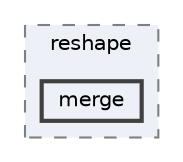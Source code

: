 digraph "/home/jam/Research/IRES-2025/dev/src/llm-scripts/testing/hypothesis-testing/hyp-env/lib/python3.12/site-packages/pandas/tests/reshape/merge"
{
 // LATEX_PDF_SIZE
  bgcolor="transparent";
  edge [fontname=Helvetica,fontsize=10,labelfontname=Helvetica,labelfontsize=10];
  node [fontname=Helvetica,fontsize=10,shape=box,height=0.2,width=0.4];
  compound=true
  subgraph clusterdir_270db18e1f96b8ccd64c29bc1ffe11de {
    graph [ bgcolor="#edf0f7", pencolor="grey50", label="reshape", fontname=Helvetica,fontsize=10 style="filled,dashed", URL="dir_270db18e1f96b8ccd64c29bc1ffe11de.html",tooltip=""]
  dir_a7475e1e15f17462f5b702ab966e760d [label="merge", fillcolor="#edf0f7", color="grey25", style="filled,bold", URL="dir_a7475e1e15f17462f5b702ab966e760d.html",tooltip=""];
  }
}
